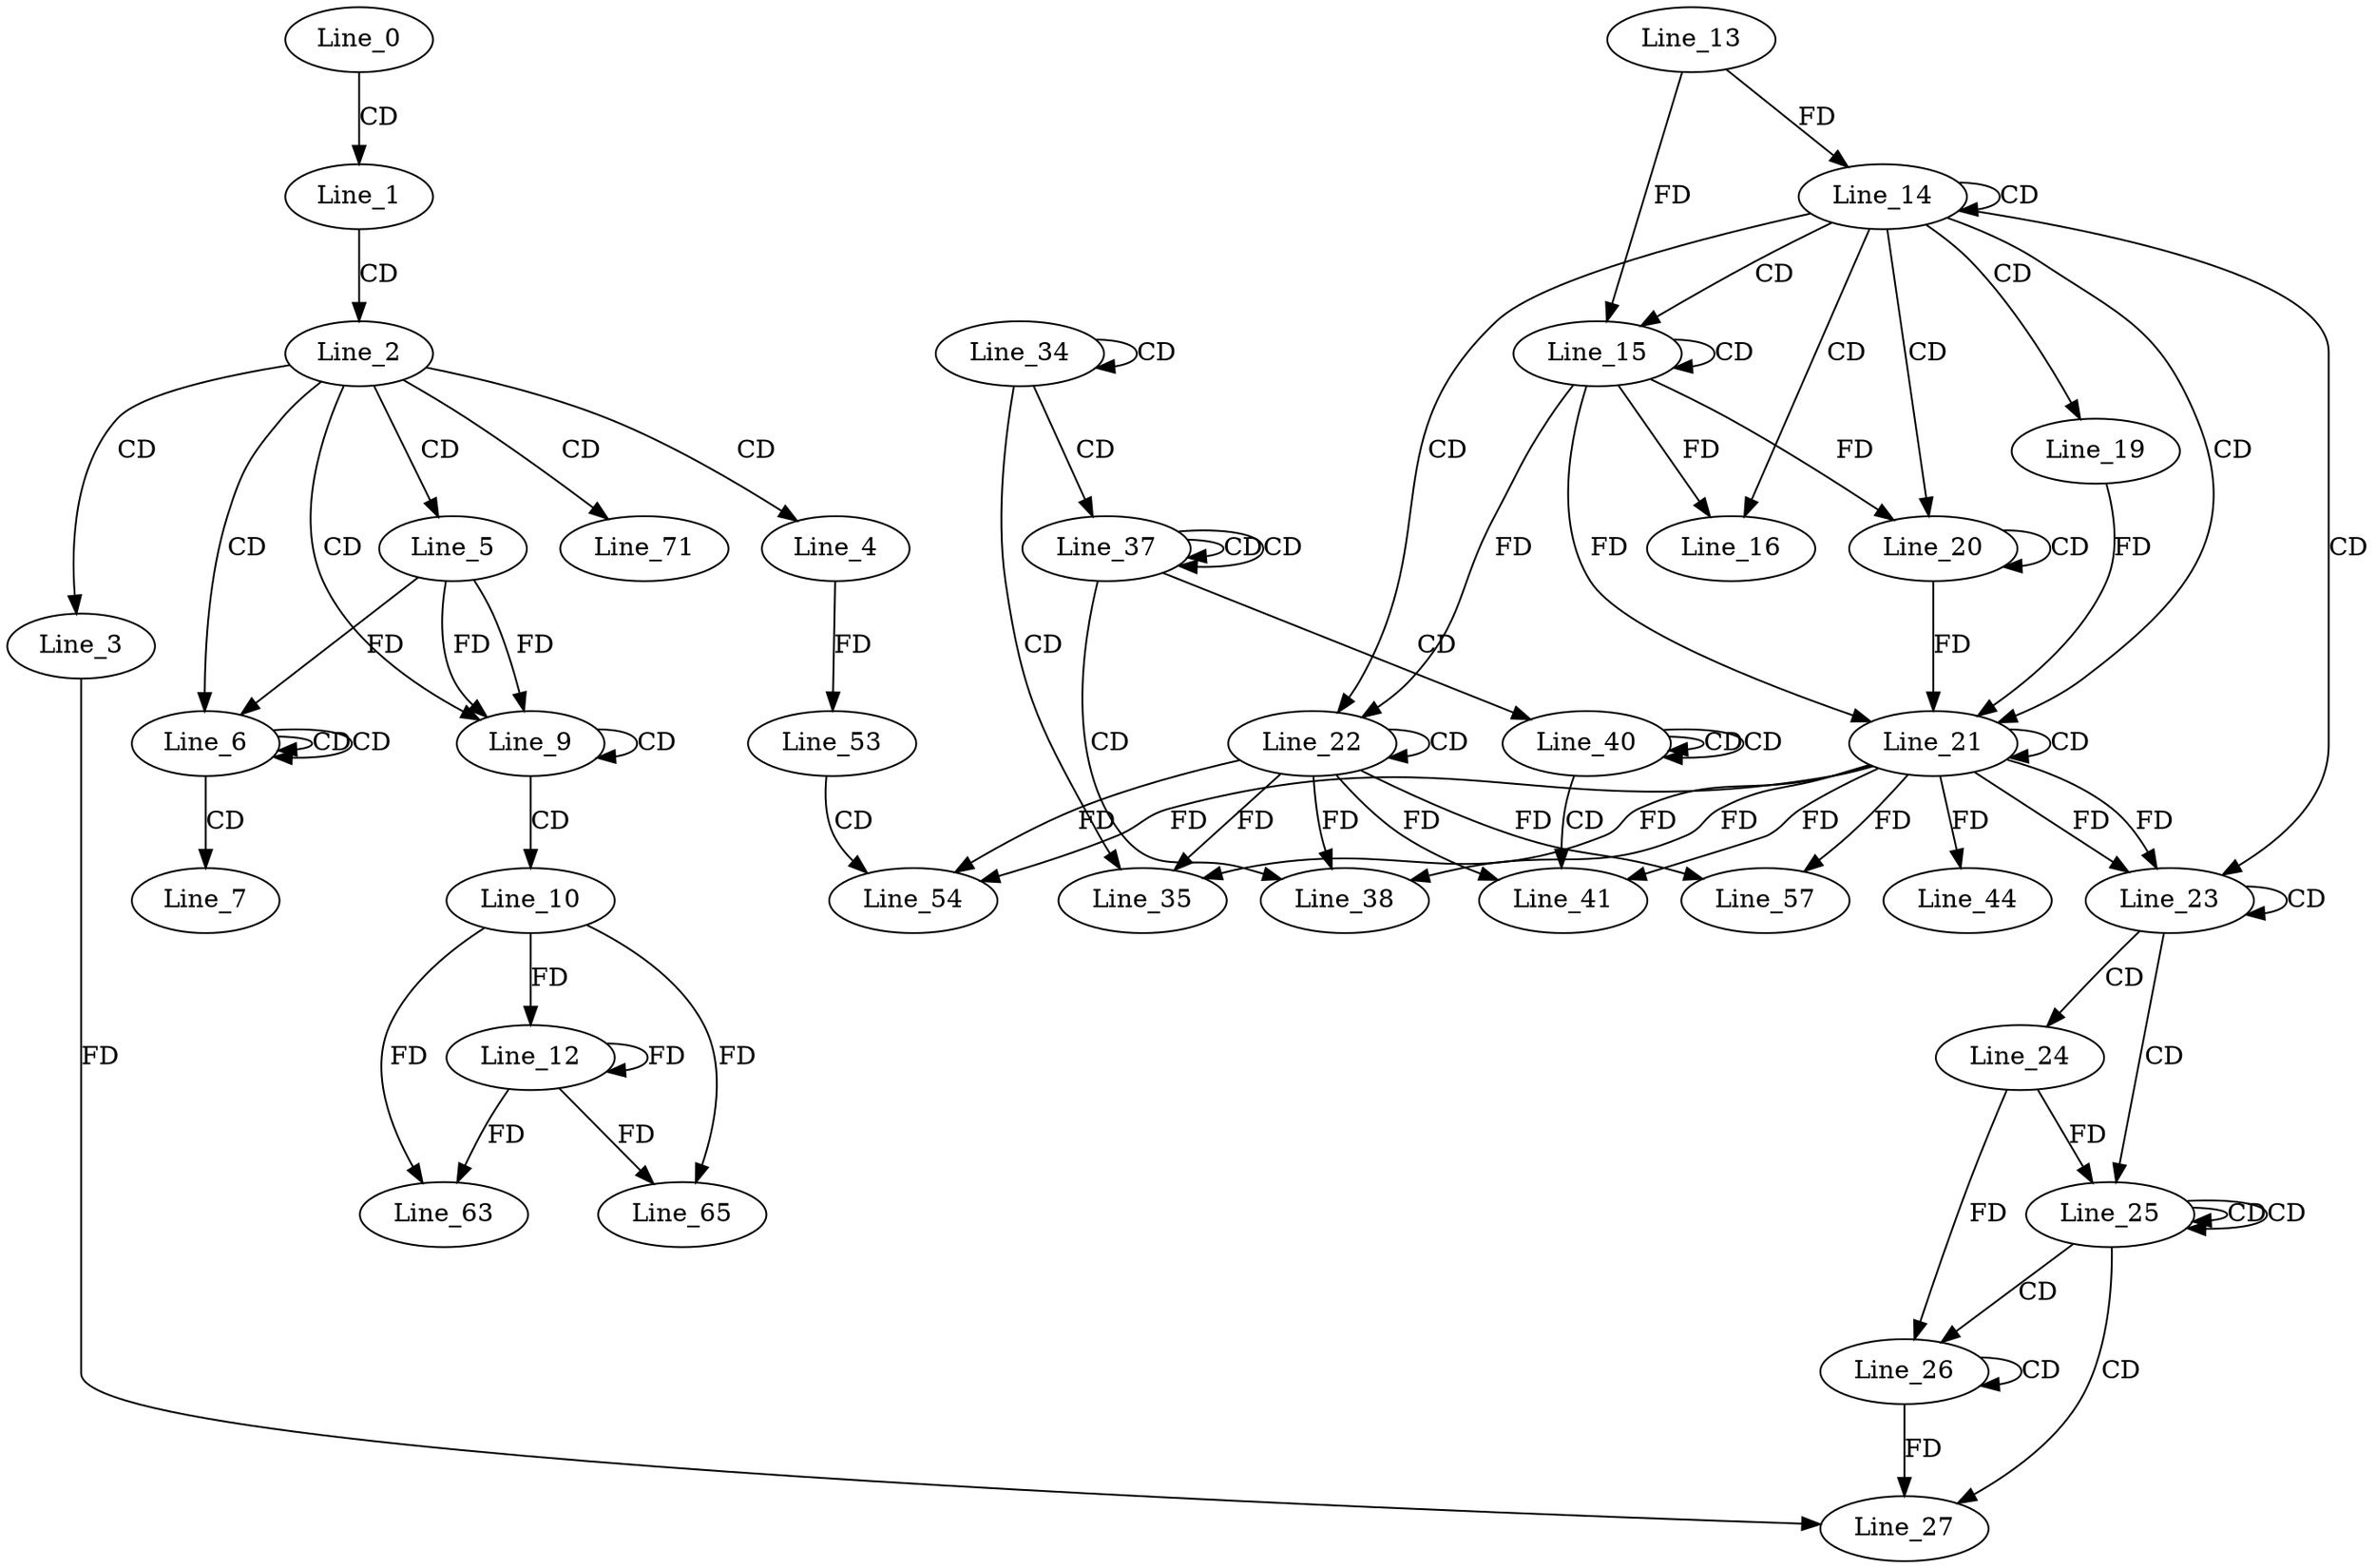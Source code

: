 digraph G {
  Line_0;
  Line_1;
  Line_2;
  Line_3;
  Line_4;
  Line_5;
  Line_6;
  Line_6;
  Line_6;
  Line_7;
  Line_9;
  Line_9;
  Line_10;
  Line_12;
  Line_14;
  Line_14;
  Line_13;
  Line_15;
  Line_15;
  Line_16;
  Line_16;
  Line_19;
  Line_20;
  Line_20;
  Line_21;
  Line_21;
  Line_21;
  Line_22;
  Line_22;
  Line_22;
  Line_23;
  Line_23;
  Line_24;
  Line_25;
  Line_25;
  Line_26;
  Line_26;
  Line_27;
  Line_27;
  Line_34;
  Line_34;
  Line_35;
  Line_35;
  Line_37;
  Line_37;
  Line_37;
  Line_38;
  Line_38;
  Line_40;
  Line_40;
  Line_40;
  Line_41;
  Line_41;
  Line_44;
  Line_53;
  Line_53;
  Line_54;
  Line_54;
  Line_57;
  Line_63;
  Line_65;
  Line_71;
  Line_0 -> Line_1 [ label="CD" ];
  Line_1 -> Line_2 [ label="CD" ];
  Line_2 -> Line_3 [ label="CD" ];
  Line_2 -> Line_4 [ label="CD" ];
  Line_2 -> Line_5 [ label="CD" ];
  Line_2 -> Line_6 [ label="CD" ];
  Line_6 -> Line_6 [ label="CD" ];
  Line_6 -> Line_6 [ label="CD" ];
  Line_5 -> Line_6 [ label="FD" ];
  Line_6 -> Line_7 [ label="CD" ];
  Line_2 -> Line_9 [ label="CD" ];
  Line_5 -> Line_9 [ label="FD" ];
  Line_9 -> Line_9 [ label="CD" ];
  Line_5 -> Line_9 [ label="FD" ];
  Line_9 -> Line_10 [ label="CD" ];
  Line_10 -> Line_12 [ label="FD" ];
  Line_12 -> Line_12 [ label="FD" ];
  Line_14 -> Line_14 [ label="CD" ];
  Line_13 -> Line_14 [ label="FD" ];
  Line_14 -> Line_15 [ label="CD" ];
  Line_15 -> Line_15 [ label="CD" ];
  Line_13 -> Line_15 [ label="FD" ];
  Line_14 -> Line_16 [ label="CD" ];
  Line_15 -> Line_16 [ label="FD" ];
  Line_14 -> Line_19 [ label="CD" ];
  Line_14 -> Line_20 [ label="CD" ];
  Line_20 -> Line_20 [ label="CD" ];
  Line_15 -> Line_20 [ label="FD" ];
  Line_14 -> Line_21 [ label="CD" ];
  Line_21 -> Line_21 [ label="CD" ];
  Line_15 -> Line_21 [ label="FD" ];
  Line_19 -> Line_21 [ label="FD" ];
  Line_20 -> Line_21 [ label="FD" ];
  Line_14 -> Line_22 [ label="CD" ];
  Line_22 -> Line_22 [ label="CD" ];
  Line_15 -> Line_22 [ label="FD" ];
  Line_14 -> Line_23 [ label="CD" ];
  Line_21 -> Line_23 [ label="FD" ];
  Line_23 -> Line_23 [ label="CD" ];
  Line_21 -> Line_23 [ label="FD" ];
  Line_23 -> Line_24 [ label="CD" ];
  Line_23 -> Line_25 [ label="CD" ];
  Line_25 -> Line_25 [ label="CD" ];
  Line_25 -> Line_25 [ label="CD" ];
  Line_24 -> Line_25 [ label="FD" ];
  Line_25 -> Line_26 [ label="CD" ];
  Line_26 -> Line_26 [ label="CD" ];
  Line_24 -> Line_26 [ label="FD" ];
  Line_25 -> Line_27 [ label="CD" ];
  Line_3 -> Line_27 [ label="FD" ];
  Line_26 -> Line_27 [ label="FD" ];
  Line_34 -> Line_34 [ label="CD" ];
  Line_34 -> Line_35 [ label="CD" ];
  Line_21 -> Line_35 [ label="FD" ];
  Line_22 -> Line_35 [ label="FD" ];
  Line_34 -> Line_37 [ label="CD" ];
  Line_37 -> Line_37 [ label="CD" ];
  Line_37 -> Line_37 [ label="CD" ];
  Line_37 -> Line_38 [ label="CD" ];
  Line_21 -> Line_38 [ label="FD" ];
  Line_22 -> Line_38 [ label="FD" ];
  Line_37 -> Line_40 [ label="CD" ];
  Line_40 -> Line_40 [ label="CD" ];
  Line_40 -> Line_40 [ label="CD" ];
  Line_40 -> Line_41 [ label="CD" ];
  Line_21 -> Line_41 [ label="FD" ];
  Line_22 -> Line_41 [ label="FD" ];
  Line_21 -> Line_44 [ label="FD" ];
  Line_4 -> Line_53 [ label="FD" ];
  Line_53 -> Line_54 [ label="CD" ];
  Line_21 -> Line_54 [ label="FD" ];
  Line_22 -> Line_54 [ label="FD" ];
  Line_21 -> Line_57 [ label="FD" ];
  Line_22 -> Line_57 [ label="FD" ];
  Line_10 -> Line_63 [ label="FD" ];
  Line_12 -> Line_63 [ label="FD" ];
  Line_10 -> Line_65 [ label="FD" ];
  Line_12 -> Line_65 [ label="FD" ];
  Line_2 -> Line_71 [ label="CD" ];
}
